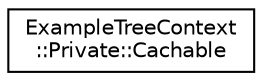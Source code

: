 digraph "Graphical Class Hierarchy"
{
 // INTERACTIVE_SVG=YES
 // LATEX_PDF_SIZE
  edge [fontname="Helvetica",fontsize="10",labelfontname="Helvetica",labelfontsize="10"];
  node [fontname="Helvetica",fontsize="10",shape=record];
  rankdir="LR";
  Node0 [label="ExampleTreeContext\l::Private::Cachable",height=0.2,width=0.4,color="black", fillcolor="white", style="filled",URL="$d3/dd8/struct_example_tree_context_1_1_private_1_1_cachable.html",tooltip=" "];
}
